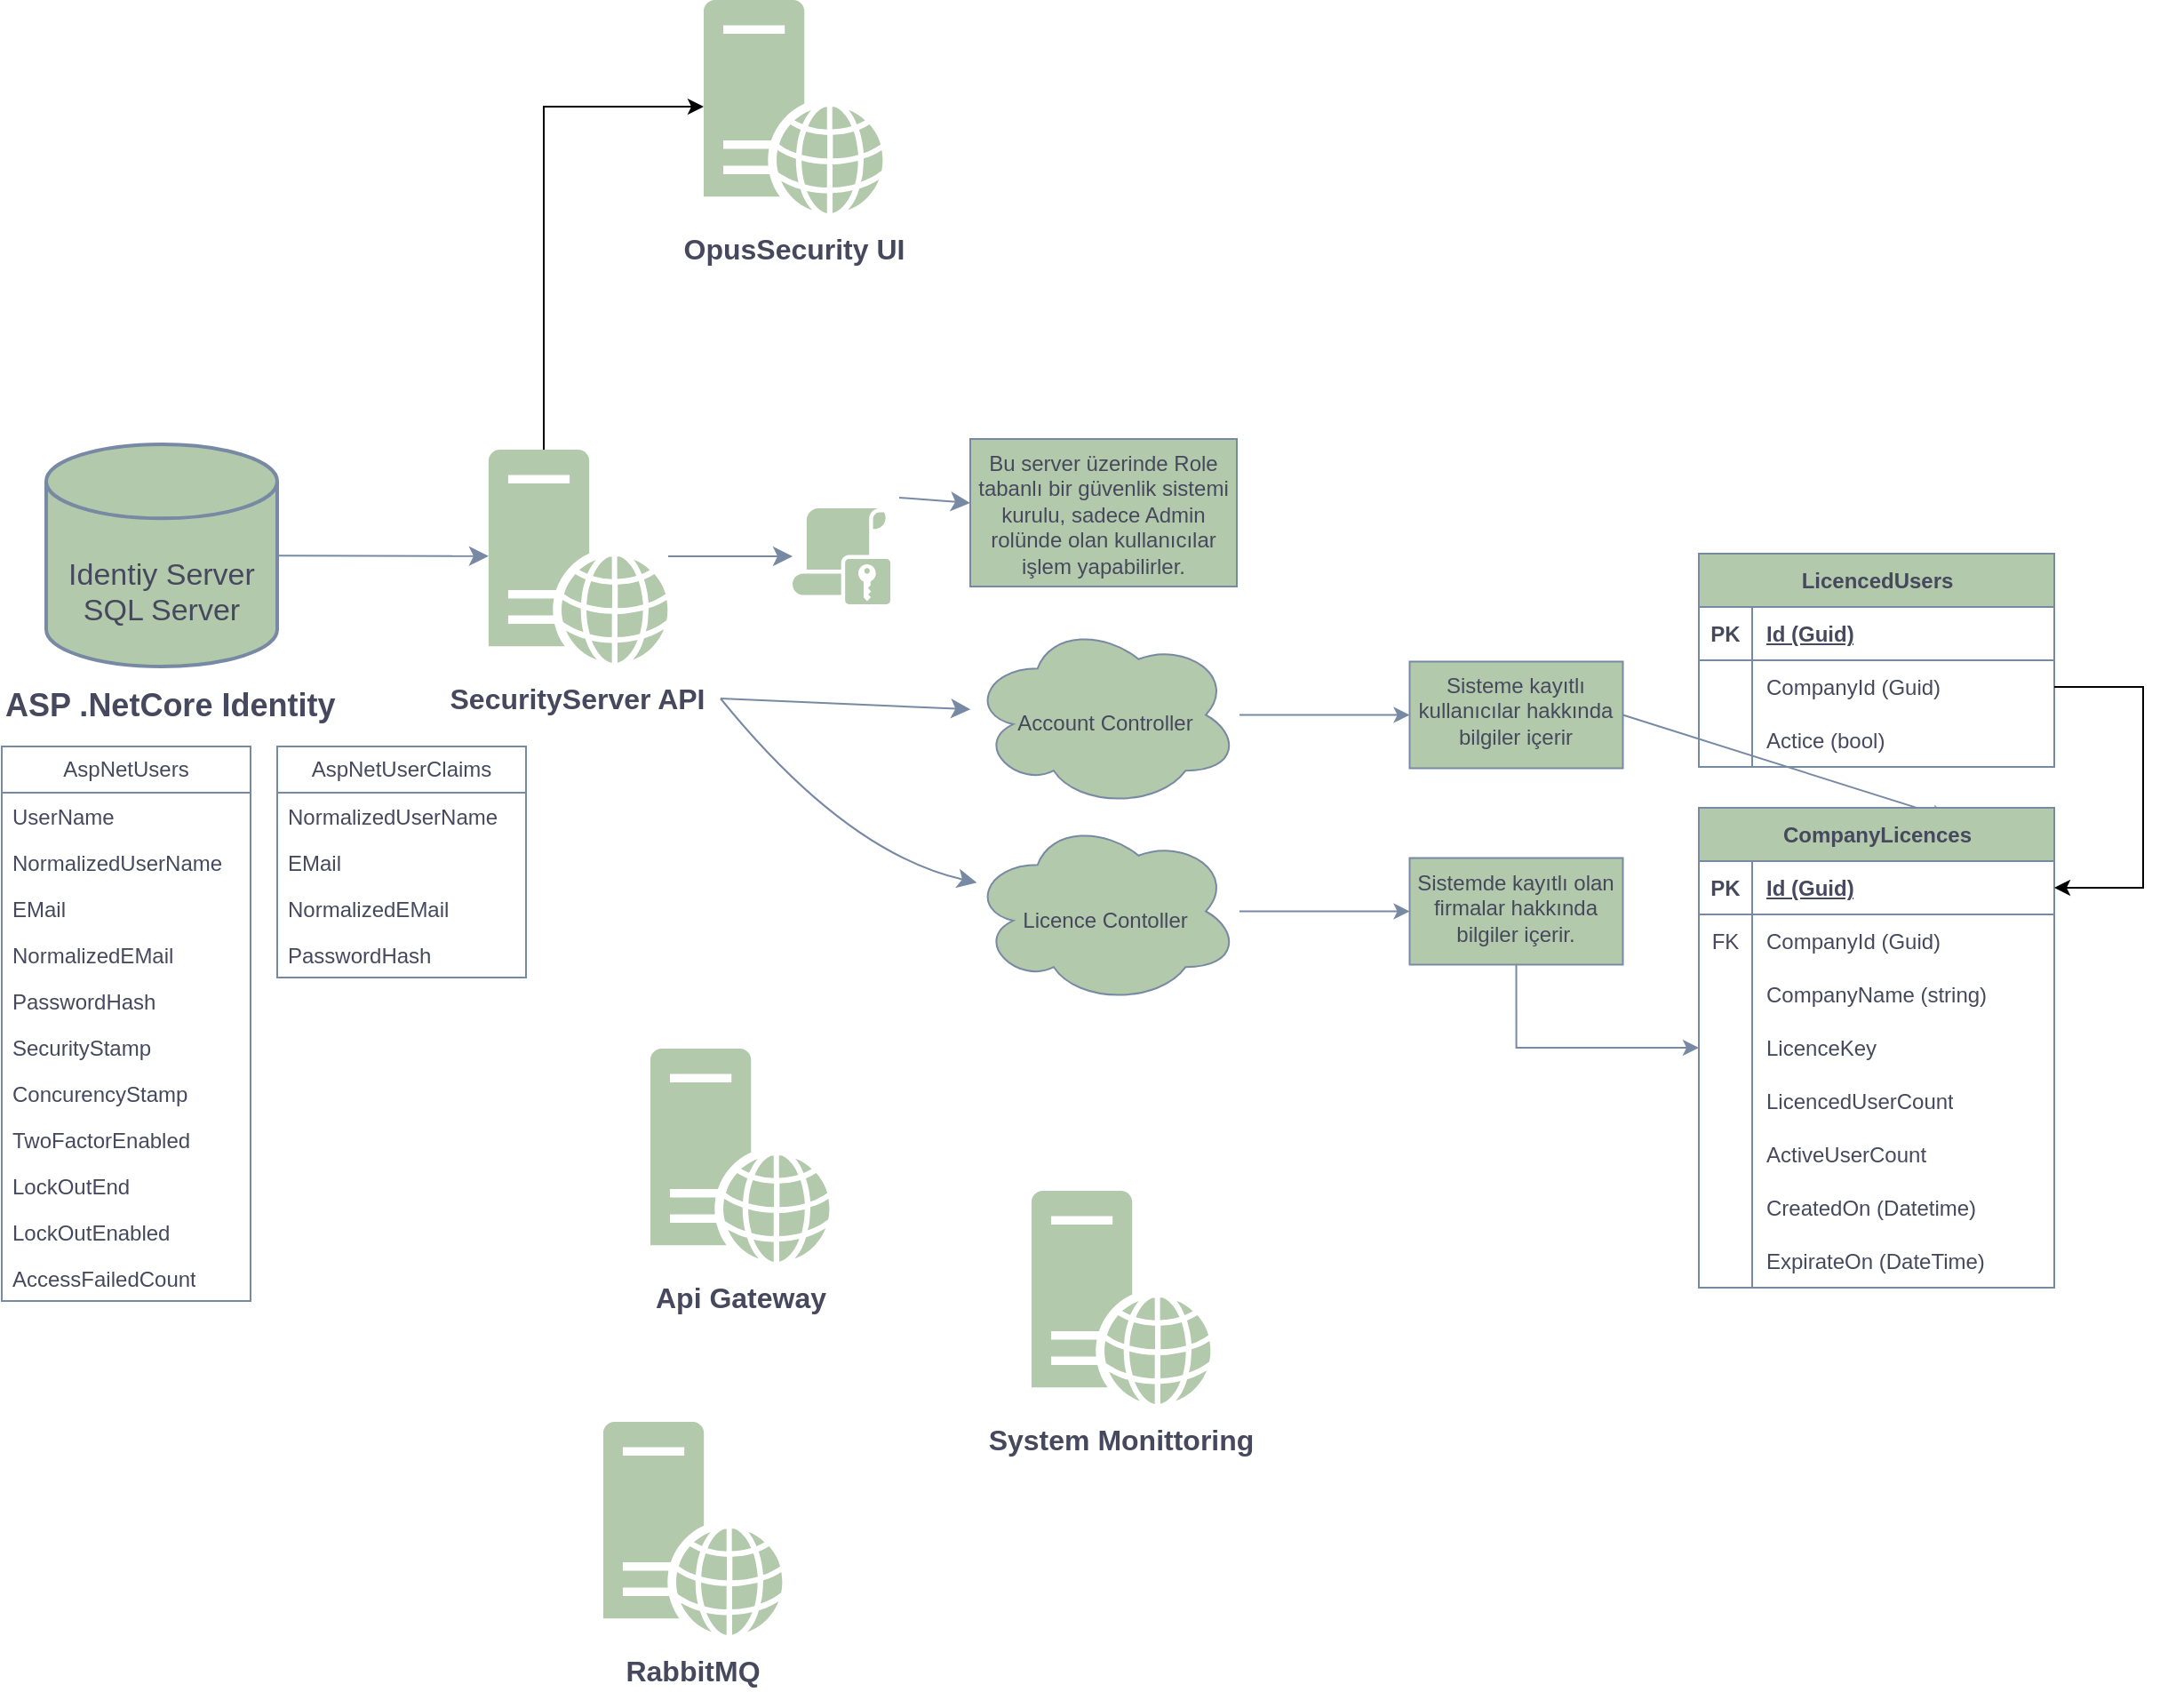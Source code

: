 <mxfile version="26.0.4">
  <diagram name="Sayfa -1" id="5Zbbx2BPK9jqPJLS6lxO">
    <mxGraphModel dx="1434" dy="2010" grid="1" gridSize="10" guides="1" tooltips="1" connect="1" arrows="1" fold="1" page="1" pageScale="1" pageWidth="827" pageHeight="1169" math="0" shadow="0">
      <root>
        <mxCell id="0" />
        <mxCell id="1" parent="0" />
        <mxCell id="hP1GzOpWX54t1LxgX-P7-6" value="" style="edgeStyle=none;curved=1;rounded=0;orthogonalLoop=1;jettySize=auto;html=1;fontSize=12;startSize=8;endSize=8;labelBackgroundColor=none;strokeColor=#788AA3;fontColor=default;" parent="1" source="fOJEi9X9eDxiZ1ezhO8r-1" target="hP1GzOpWX54t1LxgX-P7-5" edge="1">
          <mxGeometry relative="1" as="geometry" />
        </mxCell>
        <mxCell id="fOJEi9X9eDxiZ1ezhO8r-1" value="&lt;div&gt;&lt;br&gt;&lt;/div&gt;&lt;div&gt;&lt;br&gt;&lt;/div&gt;Identiy Server&lt;div&gt;SQL Server&lt;/div&gt;" style="strokeWidth=2;html=1;shape=mxgraph.flowchart.database;whiteSpace=wrap;autosize=0;fontSize=17;horizontal=1;align=center;labelPosition=center;verticalLabelPosition=middle;verticalAlign=middle;movableLabel=1;labelBackgroundColor=none;fillColor=#B2C9AB;strokeColor=#788AA3;fontColor=#46495D;" parent="1" vertex="1">
          <mxGeometry x="50" y="30" width="130" height="125" as="geometry" />
        </mxCell>
        <mxCell id="fOJEi9X9eDxiZ1ezhO8r-2" value="&lt;h1 style=&quot;margin-top: 0px;&quot;&gt;ASP .NetCore Identity&lt;/h1&gt;&lt;p&gt;&lt;br&gt;&lt;/p&gt;" style="text;html=1;whiteSpace=wrap;overflow=hidden;rounded=0;fontSize=9;labelBackgroundColor=none;fontColor=#46495D;" parent="1" vertex="1">
          <mxGeometry x="25" y="160" width="205" height="30" as="geometry" />
        </mxCell>
        <mxCell id="fOJEi9X9eDxiZ1ezhO8r-21" value="AspNetUsers" style="swimlane;fontStyle=0;childLayout=stackLayout;horizontal=1;startSize=26;fillColor=none;horizontalStack=0;resizeParent=1;resizeParentMax=0;resizeLast=0;collapsible=1;marginBottom=0;whiteSpace=wrap;html=1;comic=0;labelBackgroundColor=none;strokeColor=#788AA3;fontColor=#46495D;" parent="1" vertex="1">
          <mxGeometry x="25" y="200" width="140" height="312" as="geometry" />
        </mxCell>
        <mxCell id="fOJEi9X9eDxiZ1ezhO8r-22" value="UserName" style="text;strokeColor=none;fillColor=none;align=left;verticalAlign=top;spacingLeft=4;spacingRight=4;overflow=hidden;rotatable=0;points=[[0,0.5],[1,0.5]];portConstraint=eastwest;whiteSpace=wrap;html=1;labelBackgroundColor=none;fontColor=#46495D;" parent="fOJEi9X9eDxiZ1ezhO8r-21" vertex="1">
          <mxGeometry y="26" width="140" height="26" as="geometry" />
        </mxCell>
        <mxCell id="fOJEi9X9eDxiZ1ezhO8r-23" value="NormalizedUserName" style="text;strokeColor=none;fillColor=none;align=left;verticalAlign=top;spacingLeft=4;spacingRight=4;overflow=hidden;rotatable=0;points=[[0,0.5],[1,0.5]];portConstraint=eastwest;whiteSpace=wrap;html=1;labelBackgroundColor=none;fontColor=#46495D;" parent="fOJEi9X9eDxiZ1ezhO8r-21" vertex="1">
          <mxGeometry y="52" width="140" height="26" as="geometry" />
        </mxCell>
        <mxCell id="fOJEi9X9eDxiZ1ezhO8r-24" value="EMail" style="text;strokeColor=none;fillColor=none;align=left;verticalAlign=top;spacingLeft=4;spacingRight=4;overflow=hidden;rotatable=0;points=[[0,0.5],[1,0.5]];portConstraint=eastwest;whiteSpace=wrap;html=1;labelBackgroundColor=none;fontColor=#46495D;" parent="fOJEi9X9eDxiZ1ezhO8r-21" vertex="1">
          <mxGeometry y="78" width="140" height="26" as="geometry" />
        </mxCell>
        <mxCell id="fOJEi9X9eDxiZ1ezhO8r-28" value="NormalizedEMail" style="text;strokeColor=none;fillColor=none;align=left;verticalAlign=top;spacingLeft=4;spacingRight=4;overflow=hidden;rotatable=0;points=[[0,0.5],[1,0.5]];portConstraint=eastwest;whiteSpace=wrap;html=1;labelBackgroundColor=none;fontColor=#46495D;" parent="fOJEi9X9eDxiZ1ezhO8r-21" vertex="1">
          <mxGeometry y="104" width="140" height="26" as="geometry" />
        </mxCell>
        <mxCell id="fOJEi9X9eDxiZ1ezhO8r-27" value="PasswordHash" style="text;strokeColor=none;fillColor=none;align=left;verticalAlign=top;spacingLeft=4;spacingRight=4;overflow=hidden;rotatable=0;points=[[0,0.5],[1,0.5]];portConstraint=eastwest;whiteSpace=wrap;html=1;labelBackgroundColor=none;fontColor=#46495D;" parent="fOJEi9X9eDxiZ1ezhO8r-21" vertex="1">
          <mxGeometry y="130" width="140" height="26" as="geometry" />
        </mxCell>
        <mxCell id="fOJEi9X9eDxiZ1ezhO8r-26" value="SecurityStamp" style="text;strokeColor=none;fillColor=none;align=left;verticalAlign=top;spacingLeft=4;spacingRight=4;overflow=hidden;rotatable=0;points=[[0,0.5],[1,0.5]];portConstraint=eastwest;whiteSpace=wrap;html=1;labelBackgroundColor=none;fontColor=#46495D;" parent="fOJEi9X9eDxiZ1ezhO8r-21" vertex="1">
          <mxGeometry y="156" width="140" height="26" as="geometry" />
        </mxCell>
        <mxCell id="fOJEi9X9eDxiZ1ezhO8r-25" value="ConcurencyStamp" style="text;strokeColor=none;fillColor=none;align=left;verticalAlign=top;spacingLeft=4;spacingRight=4;overflow=hidden;rotatable=0;points=[[0,0.5],[1,0.5]];portConstraint=eastwest;whiteSpace=wrap;html=1;labelBackgroundColor=none;fontColor=#46495D;" parent="fOJEi9X9eDxiZ1ezhO8r-21" vertex="1">
          <mxGeometry y="182" width="140" height="26" as="geometry" />
        </mxCell>
        <mxCell id="fOJEi9X9eDxiZ1ezhO8r-29" value="TwoFactorEnabled" style="text;strokeColor=none;fillColor=none;align=left;verticalAlign=top;spacingLeft=4;spacingRight=4;overflow=hidden;rotatable=0;points=[[0,0.5],[1,0.5]];portConstraint=eastwest;whiteSpace=wrap;html=1;labelBackgroundColor=none;fontColor=#46495D;" parent="fOJEi9X9eDxiZ1ezhO8r-21" vertex="1">
          <mxGeometry y="208" width="140" height="26" as="geometry" />
        </mxCell>
        <mxCell id="fOJEi9X9eDxiZ1ezhO8r-30" value="LockOutEnd" style="text;strokeColor=none;fillColor=none;align=left;verticalAlign=top;spacingLeft=4;spacingRight=4;overflow=hidden;rotatable=0;points=[[0,0.5],[1,0.5]];portConstraint=eastwest;whiteSpace=wrap;html=1;labelBackgroundColor=none;fontColor=#46495D;" parent="fOJEi9X9eDxiZ1ezhO8r-21" vertex="1">
          <mxGeometry y="234" width="140" height="26" as="geometry" />
        </mxCell>
        <mxCell id="fOJEi9X9eDxiZ1ezhO8r-31" value="LockOutEnabled" style="text;strokeColor=none;fillColor=none;align=left;verticalAlign=top;spacingLeft=4;spacingRight=4;overflow=hidden;rotatable=0;points=[[0,0.5],[1,0.5]];portConstraint=eastwest;whiteSpace=wrap;html=1;labelBackgroundColor=none;fontColor=#46495D;" parent="fOJEi9X9eDxiZ1ezhO8r-21" vertex="1">
          <mxGeometry y="260" width="140" height="26" as="geometry" />
        </mxCell>
        <mxCell id="fOJEi9X9eDxiZ1ezhO8r-32" value="AccessFailedCount" style="text;strokeColor=none;fillColor=none;align=left;verticalAlign=top;spacingLeft=4;spacingRight=4;overflow=hidden;rotatable=0;points=[[0,0.5],[1,0.5]];portConstraint=eastwest;whiteSpace=wrap;html=1;labelBackgroundColor=none;fontColor=#46495D;" parent="fOJEi9X9eDxiZ1ezhO8r-21" vertex="1">
          <mxGeometry y="286" width="140" height="26" as="geometry" />
        </mxCell>
        <mxCell id="fOJEi9X9eDxiZ1ezhO8r-33" value="AspNetUserClaims" style="swimlane;fontStyle=0;childLayout=stackLayout;horizontal=1;startSize=26;fillColor=none;horizontalStack=0;resizeParent=1;resizeParentMax=0;resizeLast=0;collapsible=1;marginBottom=0;whiteSpace=wrap;html=1;comic=0;labelBackgroundColor=none;strokeColor=#788AA3;fontColor=#46495D;" parent="1" vertex="1">
          <mxGeometry x="180" y="200" width="140" height="130" as="geometry" />
        </mxCell>
        <mxCell id="fOJEi9X9eDxiZ1ezhO8r-35" value="NormalizedUserName" style="text;strokeColor=none;fillColor=none;align=left;verticalAlign=top;spacingLeft=4;spacingRight=4;overflow=hidden;rotatable=0;points=[[0,0.5],[1,0.5]];portConstraint=eastwest;whiteSpace=wrap;html=1;labelBackgroundColor=none;fontColor=#46495D;" parent="fOJEi9X9eDxiZ1ezhO8r-33" vertex="1">
          <mxGeometry y="26" width="140" height="26" as="geometry" />
        </mxCell>
        <mxCell id="fOJEi9X9eDxiZ1ezhO8r-36" value="EMail" style="text;strokeColor=none;fillColor=none;align=left;verticalAlign=top;spacingLeft=4;spacingRight=4;overflow=hidden;rotatable=0;points=[[0,0.5],[1,0.5]];portConstraint=eastwest;whiteSpace=wrap;html=1;labelBackgroundColor=none;fontColor=#46495D;" parent="fOJEi9X9eDxiZ1ezhO8r-33" vertex="1">
          <mxGeometry y="52" width="140" height="26" as="geometry" />
        </mxCell>
        <mxCell id="fOJEi9X9eDxiZ1ezhO8r-37" value="NormalizedEMail" style="text;strokeColor=none;fillColor=none;align=left;verticalAlign=top;spacingLeft=4;spacingRight=4;overflow=hidden;rotatable=0;points=[[0,0.5],[1,0.5]];portConstraint=eastwest;whiteSpace=wrap;html=1;labelBackgroundColor=none;fontColor=#46495D;" parent="fOJEi9X9eDxiZ1ezhO8r-33" vertex="1">
          <mxGeometry y="78" width="140" height="26" as="geometry" />
        </mxCell>
        <mxCell id="fOJEi9X9eDxiZ1ezhO8r-38" value="PasswordHash" style="text;strokeColor=none;fillColor=none;align=left;verticalAlign=top;spacingLeft=4;spacingRight=4;overflow=hidden;rotatable=0;points=[[0,0.5],[1,0.5]];portConstraint=eastwest;whiteSpace=wrap;html=1;labelBackgroundColor=none;fontColor=#46495D;" parent="fOJEi9X9eDxiZ1ezhO8r-33" vertex="1">
          <mxGeometry y="104" width="140" height="26" as="geometry" />
        </mxCell>
        <mxCell id="hP1GzOpWX54t1LxgX-P7-10" value="" style="edgeStyle=none;curved=1;rounded=0;orthogonalLoop=1;jettySize=auto;html=1;fontSize=12;startSize=8;endSize=8;labelBackgroundColor=none;strokeColor=#788AA3;fontColor=default;" parent="1" source="hP1GzOpWX54t1LxgX-P7-5" target="hP1GzOpWX54t1LxgX-P7-7" edge="1">
          <mxGeometry relative="1" as="geometry" />
        </mxCell>
        <mxCell id="hP1GzOpWX54t1LxgX-P7-9" value="" style="edgeStyle=none;curved=1;rounded=0;orthogonalLoop=1;jettySize=auto;html=1;fontSize=12;startSize=8;endSize=8;labelBackgroundColor=none;strokeColor=#788AA3;fontColor=default;" parent="1" target="hP1GzOpWX54t1LxgX-P7-8" edge="1">
          <mxGeometry relative="1" as="geometry">
            <mxPoint x="530" y="60" as="sourcePoint" />
          </mxGeometry>
        </mxCell>
        <mxCell id="hP1GzOpWX54t1LxgX-P7-7" value="" style="sketch=0;pointerEvents=1;shadow=0;dashed=0;html=1;strokeColor=none;fillColor=#B2C9AB;labelPosition=center;verticalLabelPosition=bottom;verticalAlign=top;outlineConnect=0;align=center;shape=mxgraph.office.security.role_assignment_policy;labelBackgroundColor=none;fontColor=#46495D;" parent="1" vertex="1">
          <mxGeometry x="470" y="66" width="55" height="54" as="geometry" />
        </mxCell>
        <mxCell id="hP1GzOpWX54t1LxgX-P7-8" value="Bu server üzerinde Role tabanlı bir güvenlik sistemi kurulu, sadece Admin rolünde olan kullanıcılar işlem yapabilirler." style="whiteSpace=wrap;html=1;verticalAlign=top;fillColor=#B2C9AB;strokeColor=#788AA3;sketch=0;pointerEvents=1;shadow=0;dashed=0;fontColor=#46495D;labelBackgroundColor=none;" parent="1" vertex="1">
          <mxGeometry x="570" y="27" width="150" height="83" as="geometry" />
        </mxCell>
        <mxCell id="hP1GzOpWX54t1LxgX-P7-16" value="" style="edgeStyle=none;curved=1;rounded=0;orthogonalLoop=1;jettySize=auto;html=1;fontSize=12;startSize=8;endSize=8;labelBackgroundColor=none;strokeColor=#788AA3;fontColor=default;exitX=1;exitY=0.5;exitDx=0;exitDy=0;" parent="1" source="hP1GzOpWX54t1LxgX-P7-3" target="hP1GzOpWX54t1LxgX-P7-15" edge="1">
          <mxGeometry relative="1" as="geometry">
            <mxPoint x="490" y="170" as="sourcePoint" />
          </mxGeometry>
        </mxCell>
        <mxCell id="hP1GzOpWX54t1LxgX-P7-20" value="" style="edgeStyle=none;curved=1;rounded=0;orthogonalLoop=1;jettySize=auto;html=1;fontSize=12;startSize=8;endSize=8;labelBackgroundColor=none;strokeColor=#788AA3;fontColor=default;exitX=1;exitY=0.5;exitDx=0;exitDy=0;" parent="1" source="hP1GzOpWX54t1LxgX-P7-3" target="hP1GzOpWX54t1LxgX-P7-19" edge="1">
          <mxGeometry relative="1" as="geometry">
            <mxPoint x="440" y="173" as="sourcePoint" />
            <Array as="points">
              <mxPoint x="500" y="260" />
            </Array>
          </mxGeometry>
        </mxCell>
        <mxCell id="uRNl7526oM0_Bbqot5sI-8" value="" style="edgeStyle=orthogonalEdgeStyle;rounded=0;orthogonalLoop=1;jettySize=auto;html=1;labelBackgroundColor=none;strokeColor=#788AA3;fontColor=default;" parent="1" source="hP1GzOpWX54t1LxgX-P7-15" target="uRNl7526oM0_Bbqot5sI-7" edge="1">
          <mxGeometry relative="1" as="geometry" />
        </mxCell>
        <mxCell id="hP1GzOpWX54t1LxgX-P7-15" value="&lt;div&gt;&lt;br&gt;&lt;/div&gt;&lt;div&gt;&lt;br&gt;&lt;/div&gt;&lt;div&gt;&lt;br&gt;&lt;/div&gt;&lt;div&gt;Account Controller&lt;/div&gt;" style="ellipse;shape=cloud;whiteSpace=wrap;html=1;verticalAlign=top;fillColor=#B2C9AB;strokeColor=#788AA3;sketch=0;pointerEvents=1;shadow=0;dashed=0;labelBackgroundColor=none;fontColor=#46495D;" parent="1" vertex="1">
          <mxGeometry x="570" y="130" width="151.5" height="104.5" as="geometry" />
        </mxCell>
        <mxCell id="uRNl7526oM0_Bbqot5sI-23" value="" style="edgeStyle=orthogonalEdgeStyle;rounded=0;orthogonalLoop=1;jettySize=auto;html=1;labelBackgroundColor=none;strokeColor=#788AA3;fontColor=default;" parent="1" source="hP1GzOpWX54t1LxgX-P7-19" target="uRNl7526oM0_Bbqot5sI-22" edge="1">
          <mxGeometry relative="1" as="geometry" />
        </mxCell>
        <mxCell id="hP1GzOpWX54t1LxgX-P7-19" value="&lt;div&gt;&lt;br&gt;&lt;/div&gt;&lt;div&gt;&lt;br&gt;&lt;/div&gt;&lt;div&gt;&lt;br&gt;&lt;/div&gt;&lt;div&gt;Licence Contoller&lt;/div&gt;" style="ellipse;shape=cloud;whiteSpace=wrap;html=1;verticalAlign=top;fillColor=#B2C9AB;strokeColor=#788AA3;sketch=0;pointerEvents=1;shadow=0;dashed=0;labelBackgroundColor=none;fontColor=#46495D;" parent="1" vertex="1">
          <mxGeometry x="570" y="240.5" width="151.5" height="104.5" as="geometry" />
        </mxCell>
        <mxCell id="uRNl7526oM0_Bbqot5sI-7" value="Sisteme kayıtlı kullanıcılar hakkında bilgiler içerir" style="whiteSpace=wrap;html=1;verticalAlign=top;fillColor=#B2C9AB;strokeColor=#788AA3;fontColor=#46495D;sketch=0;pointerEvents=1;shadow=0;dashed=0;labelBackgroundColor=none;" parent="1" vertex="1">
          <mxGeometry x="817.25" y="152.25" width="120" height="60" as="geometry" />
        </mxCell>
        <mxCell id="uRNl7526oM0_Bbqot5sI-103" style="edgeStyle=orthogonalEdgeStyle;rounded=0;orthogonalLoop=1;jettySize=auto;html=1;entryX=0;entryY=0.5;entryDx=0;entryDy=0;strokeColor=#788AA3;fontColor=#46495D;fillColor=#B2C9AB;exitX=0.5;exitY=1;exitDx=0;exitDy=0;" parent="1" source="uRNl7526oM0_Bbqot5sI-22" target="uRNl7526oM0_Bbqot5sI-90" edge="1">
          <mxGeometry relative="1" as="geometry" />
        </mxCell>
        <mxCell id="uRNl7526oM0_Bbqot5sI-22" value="Sistemde kayıtlı olan firmalar hakkında bilgiler içerir." style="whiteSpace=wrap;html=1;verticalAlign=top;fillColor=#B2C9AB;strokeColor=#788AA3;fontColor=#46495D;sketch=0;pointerEvents=1;shadow=0;dashed=0;labelBackgroundColor=none;" parent="1" vertex="1">
          <mxGeometry x="817.25" y="262.75" width="120" height="60" as="geometry" />
        </mxCell>
        <mxCell id="uRNl7526oM0_Bbqot5sI-48" value="LicencedUsers" style="shape=table;startSize=30;container=1;collapsible=1;childLayout=tableLayout;fixedRows=1;rowLines=0;fontStyle=1;align=center;resizeLast=1;html=1;labelBackgroundColor=none;fillColor=#B2C9AB;strokeColor=#788AA3;fontColor=#46495D;" parent="1" vertex="1">
          <mxGeometry x="980" y="91.5" width="200" height="120" as="geometry" />
        </mxCell>
        <mxCell id="uRNl7526oM0_Bbqot5sI-49" value="" style="shape=tableRow;horizontal=0;startSize=0;swimlaneHead=0;swimlaneBody=0;fillColor=none;collapsible=0;dropTarget=0;points=[[0,0.5],[1,0.5]];portConstraint=eastwest;top=0;left=0;right=0;bottom=1;labelBackgroundColor=none;strokeColor=#788AA3;fontColor=#46495D;" parent="uRNl7526oM0_Bbqot5sI-48" vertex="1">
          <mxGeometry y="30" width="200" height="30" as="geometry" />
        </mxCell>
        <mxCell id="uRNl7526oM0_Bbqot5sI-50" value="PK" style="shape=partialRectangle;connectable=0;fillColor=none;top=0;left=0;bottom=0;right=0;fontStyle=1;overflow=hidden;whiteSpace=wrap;html=1;labelBackgroundColor=none;strokeColor=#788AA3;fontColor=#46495D;" parent="uRNl7526oM0_Bbqot5sI-49" vertex="1">
          <mxGeometry width="30" height="30" as="geometry">
            <mxRectangle width="30" height="30" as="alternateBounds" />
          </mxGeometry>
        </mxCell>
        <mxCell id="uRNl7526oM0_Bbqot5sI-51" value="Id (Guid)" style="shape=partialRectangle;connectable=0;fillColor=none;top=0;left=0;bottom=0;right=0;align=left;spacingLeft=6;fontStyle=5;overflow=hidden;whiteSpace=wrap;html=1;labelBackgroundColor=none;strokeColor=#788AA3;fontColor=#46495D;" parent="uRNl7526oM0_Bbqot5sI-49" vertex="1">
          <mxGeometry x="30" width="170" height="30" as="geometry">
            <mxRectangle width="170" height="30" as="alternateBounds" />
          </mxGeometry>
        </mxCell>
        <mxCell id="uRNl7526oM0_Bbqot5sI-56" value="" style="shape=tableRow;horizontal=0;startSize=0;swimlaneHead=0;swimlaneBody=0;fillColor=none;collapsible=0;dropTarget=0;points=[[0,0.5],[1,0.5]];portConstraint=eastwest;top=0;left=0;right=0;bottom=0;labelBackgroundColor=none;strokeColor=#788AA3;fontColor=#46495D;" parent="uRNl7526oM0_Bbqot5sI-48" vertex="1">
          <mxGeometry y="60" width="200" height="30" as="geometry" />
        </mxCell>
        <mxCell id="uRNl7526oM0_Bbqot5sI-57" value="" style="shape=partialRectangle;connectable=0;fillColor=none;top=0;left=0;bottom=0;right=0;editable=1;overflow=hidden;whiteSpace=wrap;html=1;labelBackgroundColor=none;strokeColor=#788AA3;fontColor=#46495D;" parent="uRNl7526oM0_Bbqot5sI-56" vertex="1">
          <mxGeometry width="30" height="30" as="geometry">
            <mxRectangle width="30" height="30" as="alternateBounds" />
          </mxGeometry>
        </mxCell>
        <mxCell id="uRNl7526oM0_Bbqot5sI-58" value="CompanyId (Guid)" style="shape=partialRectangle;connectable=0;fillColor=none;top=0;left=0;bottom=0;right=0;align=left;spacingLeft=6;overflow=hidden;whiteSpace=wrap;html=1;labelBackgroundColor=none;strokeColor=#788AA3;fontColor=#46495D;" parent="uRNl7526oM0_Bbqot5sI-56" vertex="1">
          <mxGeometry x="30" width="170" height="30" as="geometry">
            <mxRectangle width="170" height="30" as="alternateBounds" />
          </mxGeometry>
        </mxCell>
        <mxCell id="uRNl7526oM0_Bbqot5sI-62" style="shape=tableRow;horizontal=0;startSize=0;swimlaneHead=0;swimlaneBody=0;fillColor=none;collapsible=0;dropTarget=0;points=[[0,0.5],[1,0.5]];portConstraint=eastwest;top=0;left=0;right=0;bottom=0;labelBackgroundColor=none;strokeColor=#788AA3;fontColor=#46495D;" parent="uRNl7526oM0_Bbqot5sI-48" vertex="1">
          <mxGeometry y="90" width="200" height="30" as="geometry" />
        </mxCell>
        <mxCell id="uRNl7526oM0_Bbqot5sI-63" style="shape=partialRectangle;connectable=0;fillColor=none;top=0;left=0;bottom=0;right=0;editable=1;overflow=hidden;whiteSpace=wrap;html=1;labelBackgroundColor=none;strokeColor=#788AA3;fontColor=#46495D;" parent="uRNl7526oM0_Bbqot5sI-62" vertex="1">
          <mxGeometry width="30" height="30" as="geometry">
            <mxRectangle width="30" height="30" as="alternateBounds" />
          </mxGeometry>
        </mxCell>
        <mxCell id="uRNl7526oM0_Bbqot5sI-64" value="Actice (bool)" style="shape=partialRectangle;connectable=0;fillColor=none;top=0;left=0;bottom=0;right=0;align=left;spacingLeft=6;overflow=hidden;whiteSpace=wrap;html=1;labelBackgroundColor=none;strokeColor=#788AA3;fontColor=#46495D;" parent="uRNl7526oM0_Bbqot5sI-62" vertex="1">
          <mxGeometry x="30" width="170" height="30" as="geometry">
            <mxRectangle width="170" height="30" as="alternateBounds" />
          </mxGeometry>
        </mxCell>
        <mxCell id="uRNl7526oM0_Bbqot5sI-78" value="" style="endArrow=classic;html=1;rounded=0;strokeColor=#788AA3;fontColor=default;fillColor=#B2C9AB;exitX=1;exitY=0.5;exitDx=0;exitDy=0;entryX=0.005;entryY=0.026;entryDx=0;entryDy=0;entryPerimeter=0;labelBackgroundColor=none;" parent="1" source="uRNl7526oM0_Bbqot5sI-7" target="uRNl7526oM0_Bbqot5sI-59" edge="1">
          <mxGeometry width="50" height="50" relative="1" as="geometry">
            <mxPoint x="1070" y="290" as="sourcePoint" />
            <mxPoint x="1120" y="240" as="targetPoint" />
          </mxGeometry>
        </mxCell>
        <mxCell id="uRNl7526oM0_Bbqot5sI-90" value="CompanyLicences" style="shape=table;startSize=30;container=1;collapsible=1;childLayout=tableLayout;fixedRows=1;rowLines=0;fontStyle=1;align=center;resizeLast=1;html=1;labelBackgroundColor=none;fillColor=#B2C9AB;strokeColor=#788AA3;fontColor=#46495D;" parent="1" vertex="1">
          <mxGeometry x="980" y="234.5" width="200" height="270" as="geometry" />
        </mxCell>
        <mxCell id="uRNl7526oM0_Bbqot5sI-91" value="" style="shape=tableRow;horizontal=0;startSize=0;swimlaneHead=0;swimlaneBody=0;fillColor=none;collapsible=0;dropTarget=0;points=[[0,0.5],[1,0.5]];portConstraint=eastwest;top=0;left=0;right=0;bottom=1;labelBackgroundColor=none;strokeColor=#788AA3;fontColor=#46495D;" parent="uRNl7526oM0_Bbqot5sI-90" vertex="1">
          <mxGeometry y="30" width="200" height="30" as="geometry" />
        </mxCell>
        <mxCell id="uRNl7526oM0_Bbqot5sI-92" value="PK" style="shape=partialRectangle;connectable=0;fillColor=none;top=0;left=0;bottom=0;right=0;fontStyle=1;overflow=hidden;whiteSpace=wrap;html=1;labelBackgroundColor=none;strokeColor=#788AA3;fontColor=#46495D;" parent="uRNl7526oM0_Bbqot5sI-91" vertex="1">
          <mxGeometry width="30" height="30" as="geometry">
            <mxRectangle width="30" height="30" as="alternateBounds" />
          </mxGeometry>
        </mxCell>
        <mxCell id="uRNl7526oM0_Bbqot5sI-93" value="Id (Guid)" style="shape=partialRectangle;connectable=0;fillColor=none;top=0;left=0;bottom=0;right=0;align=left;spacingLeft=6;fontStyle=5;overflow=hidden;whiteSpace=wrap;html=1;labelBackgroundColor=none;strokeColor=#788AA3;fontColor=#46495D;" parent="uRNl7526oM0_Bbqot5sI-91" vertex="1">
          <mxGeometry x="30" width="170" height="30" as="geometry">
            <mxRectangle width="170" height="30" as="alternateBounds" />
          </mxGeometry>
        </mxCell>
        <mxCell id="uRNl7526oM0_Bbqot5sI-94" value="" style="shape=tableRow;horizontal=0;startSize=0;swimlaneHead=0;swimlaneBody=0;fillColor=none;collapsible=0;dropTarget=0;points=[[0,0.5],[1,0.5]];portConstraint=eastwest;top=0;left=0;right=0;bottom=0;labelBackgroundColor=none;strokeColor=#788AA3;fontColor=#46495D;" parent="uRNl7526oM0_Bbqot5sI-90" vertex="1">
          <mxGeometry y="60" width="200" height="30" as="geometry" />
        </mxCell>
        <mxCell id="uRNl7526oM0_Bbqot5sI-95" value="FK" style="shape=partialRectangle;connectable=0;fillColor=none;top=0;left=0;bottom=0;right=0;editable=1;overflow=hidden;whiteSpace=wrap;html=1;labelBackgroundColor=none;strokeColor=#788AA3;fontColor=#46495D;" parent="uRNl7526oM0_Bbqot5sI-94" vertex="1">
          <mxGeometry width="30" height="30" as="geometry">
            <mxRectangle width="30" height="30" as="alternateBounds" />
          </mxGeometry>
        </mxCell>
        <mxCell id="uRNl7526oM0_Bbqot5sI-96" value="CompanyId (Guid)" style="shape=partialRectangle;connectable=0;fillColor=none;top=0;left=0;bottom=0;right=0;align=left;spacingLeft=6;overflow=hidden;whiteSpace=wrap;html=1;labelBackgroundColor=none;strokeColor=#788AA3;fontColor=#46495D;" parent="uRNl7526oM0_Bbqot5sI-94" vertex="1">
          <mxGeometry x="30" width="170" height="30" as="geometry">
            <mxRectangle width="170" height="30" as="alternateBounds" />
          </mxGeometry>
        </mxCell>
        <mxCell id="jmnvyv142HXtohrhZZ56-1" style="shape=tableRow;horizontal=0;startSize=0;swimlaneHead=0;swimlaneBody=0;fillColor=none;collapsible=0;dropTarget=0;points=[[0,0.5],[1,0.5]];portConstraint=eastwest;top=0;left=0;right=0;bottom=0;labelBackgroundColor=none;strokeColor=#788AA3;fontColor=#46495D;" vertex="1" parent="uRNl7526oM0_Bbqot5sI-90">
          <mxGeometry y="90" width="200" height="30" as="geometry" />
        </mxCell>
        <mxCell id="jmnvyv142HXtohrhZZ56-2" style="shape=partialRectangle;connectable=0;fillColor=none;top=0;left=0;bottom=0;right=0;editable=1;overflow=hidden;whiteSpace=wrap;html=1;labelBackgroundColor=none;strokeColor=#788AA3;fontColor=#46495D;" vertex="1" parent="jmnvyv142HXtohrhZZ56-1">
          <mxGeometry width="30" height="30" as="geometry">
            <mxRectangle width="30" height="30" as="alternateBounds" />
          </mxGeometry>
        </mxCell>
        <mxCell id="jmnvyv142HXtohrhZZ56-3" value="CompanyName (string)" style="shape=partialRectangle;connectable=0;fillColor=none;top=0;left=0;bottom=0;right=0;align=left;spacingLeft=6;overflow=hidden;whiteSpace=wrap;html=1;labelBackgroundColor=none;strokeColor=#788AA3;fontColor=#46495D;" vertex="1" parent="jmnvyv142HXtohrhZZ56-1">
          <mxGeometry x="30" width="170" height="30" as="geometry">
            <mxRectangle width="170" height="30" as="alternateBounds" />
          </mxGeometry>
        </mxCell>
        <mxCell id="uRNl7526oM0_Bbqot5sI-97" value="" style="shape=tableRow;horizontal=0;startSize=0;swimlaneHead=0;swimlaneBody=0;fillColor=none;collapsible=0;dropTarget=0;points=[[0,0.5],[1,0.5]];portConstraint=eastwest;top=0;left=0;right=0;bottom=0;labelBackgroundColor=none;strokeColor=#788AA3;fontColor=#46495D;" parent="uRNl7526oM0_Bbqot5sI-90" vertex="1">
          <mxGeometry y="120" width="200" height="30" as="geometry" />
        </mxCell>
        <mxCell id="uRNl7526oM0_Bbqot5sI-98" value="" style="shape=partialRectangle;connectable=0;fillColor=none;top=0;left=0;bottom=0;right=0;editable=1;overflow=hidden;whiteSpace=wrap;html=1;labelBackgroundColor=none;strokeColor=#788AA3;fontColor=#46495D;" parent="uRNl7526oM0_Bbqot5sI-97" vertex="1">
          <mxGeometry width="30" height="30" as="geometry">
            <mxRectangle width="30" height="30" as="alternateBounds" />
          </mxGeometry>
        </mxCell>
        <mxCell id="uRNl7526oM0_Bbqot5sI-99" value="LicenceKey" style="shape=partialRectangle;connectable=0;fillColor=none;top=0;left=0;bottom=0;right=0;align=left;spacingLeft=6;overflow=hidden;whiteSpace=wrap;html=1;labelBackgroundColor=none;strokeColor=#788AA3;fontColor=#46495D;" parent="uRNl7526oM0_Bbqot5sI-97" vertex="1">
          <mxGeometry x="30" width="170" height="30" as="geometry">
            <mxRectangle width="170" height="30" as="alternateBounds" />
          </mxGeometry>
        </mxCell>
        <mxCell id="uRNl7526oM0_Bbqot5sI-100" style="shape=tableRow;horizontal=0;startSize=0;swimlaneHead=0;swimlaneBody=0;fillColor=none;collapsible=0;dropTarget=0;points=[[0,0.5],[1,0.5]];portConstraint=eastwest;top=0;left=0;right=0;bottom=0;labelBackgroundColor=none;strokeColor=#788AA3;fontColor=#46495D;" parent="uRNl7526oM0_Bbqot5sI-90" vertex="1">
          <mxGeometry y="150" width="200" height="30" as="geometry" />
        </mxCell>
        <mxCell id="uRNl7526oM0_Bbqot5sI-101" style="shape=partialRectangle;connectable=0;fillColor=none;top=0;left=0;bottom=0;right=0;editable=1;overflow=hidden;whiteSpace=wrap;html=1;labelBackgroundColor=none;strokeColor=#788AA3;fontColor=#46495D;" parent="uRNl7526oM0_Bbqot5sI-100" vertex="1">
          <mxGeometry width="30" height="30" as="geometry">
            <mxRectangle width="30" height="30" as="alternateBounds" />
          </mxGeometry>
        </mxCell>
        <mxCell id="uRNl7526oM0_Bbqot5sI-102" value="LicencedUserCount" style="shape=partialRectangle;connectable=0;fillColor=none;top=0;left=0;bottom=0;right=0;align=left;spacingLeft=6;overflow=hidden;whiteSpace=wrap;html=1;labelBackgroundColor=none;strokeColor=#788AA3;fontColor=#46495D;" parent="uRNl7526oM0_Bbqot5sI-100" vertex="1">
          <mxGeometry x="30" width="170" height="30" as="geometry">
            <mxRectangle width="170" height="30" as="alternateBounds" />
          </mxGeometry>
        </mxCell>
        <mxCell id="uRNl7526oM0_Bbqot5sI-105" style="shape=tableRow;horizontal=0;startSize=0;swimlaneHead=0;swimlaneBody=0;fillColor=none;collapsible=0;dropTarget=0;points=[[0,0.5],[1,0.5]];portConstraint=eastwest;top=0;left=0;right=0;bottom=0;labelBackgroundColor=none;strokeColor=#788AA3;fontColor=#46495D;" parent="uRNl7526oM0_Bbqot5sI-90" vertex="1">
          <mxGeometry y="180" width="200" height="30" as="geometry" />
        </mxCell>
        <mxCell id="uRNl7526oM0_Bbqot5sI-106" style="shape=partialRectangle;connectable=0;fillColor=none;top=0;left=0;bottom=0;right=0;editable=1;overflow=hidden;whiteSpace=wrap;html=1;labelBackgroundColor=none;strokeColor=#788AA3;fontColor=#46495D;" parent="uRNl7526oM0_Bbqot5sI-105" vertex="1">
          <mxGeometry width="30" height="30" as="geometry">
            <mxRectangle width="30" height="30" as="alternateBounds" />
          </mxGeometry>
        </mxCell>
        <mxCell id="uRNl7526oM0_Bbqot5sI-107" value="ActiveUserCount" style="shape=partialRectangle;connectable=0;fillColor=none;top=0;left=0;bottom=0;right=0;align=left;spacingLeft=6;overflow=hidden;whiteSpace=wrap;html=1;labelBackgroundColor=none;strokeColor=#788AA3;fontColor=#46495D;" parent="uRNl7526oM0_Bbqot5sI-105" vertex="1">
          <mxGeometry x="30" width="170" height="30" as="geometry">
            <mxRectangle width="170" height="30" as="alternateBounds" />
          </mxGeometry>
        </mxCell>
        <mxCell id="uRNl7526oM0_Bbqot5sI-111" style="shape=tableRow;horizontal=0;startSize=0;swimlaneHead=0;swimlaneBody=0;fillColor=none;collapsible=0;dropTarget=0;points=[[0,0.5],[1,0.5]];portConstraint=eastwest;top=0;left=0;right=0;bottom=0;labelBackgroundColor=none;strokeColor=#788AA3;fontColor=#46495D;" parent="uRNl7526oM0_Bbqot5sI-90" vertex="1">
          <mxGeometry y="210" width="200" height="30" as="geometry" />
        </mxCell>
        <mxCell id="uRNl7526oM0_Bbqot5sI-112" style="shape=partialRectangle;connectable=0;fillColor=none;top=0;left=0;bottom=0;right=0;editable=1;overflow=hidden;whiteSpace=wrap;html=1;labelBackgroundColor=none;strokeColor=#788AA3;fontColor=#46495D;" parent="uRNl7526oM0_Bbqot5sI-111" vertex="1">
          <mxGeometry width="30" height="30" as="geometry">
            <mxRectangle width="30" height="30" as="alternateBounds" />
          </mxGeometry>
        </mxCell>
        <mxCell id="uRNl7526oM0_Bbqot5sI-113" value="CreatedOn (Datetime)" style="shape=partialRectangle;connectable=0;fillColor=none;top=0;left=0;bottom=0;right=0;align=left;spacingLeft=6;overflow=hidden;whiteSpace=wrap;html=1;labelBackgroundColor=none;strokeColor=#788AA3;fontColor=#46495D;" parent="uRNl7526oM0_Bbqot5sI-111" vertex="1">
          <mxGeometry x="30" width="170" height="30" as="geometry">
            <mxRectangle width="170" height="30" as="alternateBounds" />
          </mxGeometry>
        </mxCell>
        <mxCell id="uRNl7526oM0_Bbqot5sI-108" style="shape=tableRow;horizontal=0;startSize=0;swimlaneHead=0;swimlaneBody=0;fillColor=none;collapsible=0;dropTarget=0;points=[[0,0.5],[1,0.5]];portConstraint=eastwest;top=0;left=0;right=0;bottom=0;labelBackgroundColor=none;strokeColor=#788AA3;fontColor=#46495D;" parent="uRNl7526oM0_Bbqot5sI-90" vertex="1">
          <mxGeometry y="240" width="200" height="30" as="geometry" />
        </mxCell>
        <mxCell id="uRNl7526oM0_Bbqot5sI-109" style="shape=partialRectangle;connectable=0;fillColor=none;top=0;left=0;bottom=0;right=0;editable=1;overflow=hidden;whiteSpace=wrap;html=1;labelBackgroundColor=none;strokeColor=#788AA3;fontColor=#46495D;" parent="uRNl7526oM0_Bbqot5sI-108" vertex="1">
          <mxGeometry width="30" height="30" as="geometry">
            <mxRectangle width="30" height="30" as="alternateBounds" />
          </mxGeometry>
        </mxCell>
        <mxCell id="uRNl7526oM0_Bbqot5sI-110" value="ExpirateOn (DateTime)" style="shape=partialRectangle;connectable=0;fillColor=none;top=0;left=0;bottom=0;right=0;align=left;spacingLeft=6;overflow=hidden;whiteSpace=wrap;html=1;labelBackgroundColor=none;strokeColor=#788AA3;fontColor=#46495D;" parent="uRNl7526oM0_Bbqot5sI-108" vertex="1">
          <mxGeometry x="30" width="170" height="30" as="geometry">
            <mxRectangle width="170" height="30" as="alternateBounds" />
          </mxGeometry>
        </mxCell>
        <mxCell id="jmnvyv142HXtohrhZZ56-4" style="edgeStyle=orthogonalEdgeStyle;rounded=0;orthogonalLoop=1;jettySize=auto;html=1;entryX=1;entryY=0.5;entryDx=0;entryDy=0;" edge="1" parent="1" source="uRNl7526oM0_Bbqot5sI-56" target="uRNl7526oM0_Bbqot5sI-91">
          <mxGeometry relative="1" as="geometry">
            <Array as="points">
              <mxPoint x="1230" y="166.5" />
              <mxPoint x="1230" y="280" />
            </Array>
          </mxGeometry>
        </mxCell>
        <mxCell id="jmnvyv142HXtohrhZZ56-11" value="" style="group" vertex="1" connectable="0" parent="1">
          <mxGeometry x="359" y="580" width="110" height="160" as="geometry" />
        </mxCell>
        <mxCell id="jmnvyv142HXtohrhZZ56-9" value="" style="sketch=0;pointerEvents=1;shadow=0;dashed=0;html=1;strokeColor=none;fillColor=#B2C9AB;labelPosition=center;verticalLabelPosition=bottom;verticalAlign=top;outlineConnect=0;align=center;shape=mxgraph.office.servers.web_server;labelBackgroundColor=none;fontColor=#46495D;" vertex="1" parent="jmnvyv142HXtohrhZZ56-11">
          <mxGeometry x="4.47" width="101.05" height="120" as="geometry" />
        </mxCell>
        <mxCell id="jmnvyv142HXtohrhZZ56-10" value="RabbitMQ" style="text;strokeColor=none;fillColor=none;html=1;align=center;verticalAlign=middle;whiteSpace=wrap;rounded=0;fontSize=16;fontStyle=1;labelBackgroundColor=none;fontColor=#46495D;" vertex="1" parent="jmnvyv142HXtohrhZZ56-11">
          <mxGeometry y="120" width="110" height="40" as="geometry" />
        </mxCell>
        <mxCell id="jmnvyv142HXtohrhZZ56-12" value="" style="group" vertex="1" connectable="0" parent="1">
          <mxGeometry x="385.53" y="370" width="110" height="160" as="geometry" />
        </mxCell>
        <mxCell id="jmnvyv142HXtohrhZZ56-5" value="" style="sketch=0;pointerEvents=1;shadow=0;dashed=0;html=1;strokeColor=none;fillColor=#B2C9AB;labelPosition=center;verticalLabelPosition=bottom;verticalAlign=top;outlineConnect=0;align=center;shape=mxgraph.office.servers.web_server;labelBackgroundColor=none;fontColor=#46495D;" vertex="1" parent="jmnvyv142HXtohrhZZ56-12">
          <mxGeometry x="4.47" width="101.05" height="120" as="geometry" />
        </mxCell>
        <mxCell id="jmnvyv142HXtohrhZZ56-6" value="Api Gateway" style="text;strokeColor=none;fillColor=none;html=1;align=center;verticalAlign=middle;whiteSpace=wrap;rounded=0;fontSize=16;fontStyle=1;labelBackgroundColor=none;fontColor=#46495D;" vertex="1" parent="jmnvyv142HXtohrhZZ56-12">
          <mxGeometry y="120" width="110" height="40" as="geometry" />
        </mxCell>
        <mxCell id="jmnvyv142HXtohrhZZ56-13" value="" style="group" vertex="1" connectable="0" parent="1">
          <mxGeometry x="570" y="450" width="170" height="160" as="geometry" />
        </mxCell>
        <mxCell id="jmnvyv142HXtohrhZZ56-7" value="" style="sketch=0;pointerEvents=1;shadow=0;dashed=0;html=1;strokeColor=none;fillColor=#B2C9AB;labelPosition=center;verticalLabelPosition=bottom;verticalAlign=top;outlineConnect=0;align=center;shape=mxgraph.office.servers.web_server;labelBackgroundColor=none;fontColor=#46495D;" vertex="1" parent="jmnvyv142HXtohrhZZ56-13">
          <mxGeometry x="34.47" width="101.05" height="120" as="geometry" />
        </mxCell>
        <mxCell id="jmnvyv142HXtohrhZZ56-8" value="System Monittoring" style="text;strokeColor=none;fillColor=none;html=1;align=center;verticalAlign=middle;whiteSpace=wrap;rounded=0;fontSize=16;fontStyle=1;labelBackgroundColor=none;fontColor=#46495D;" vertex="1" parent="jmnvyv142HXtohrhZZ56-13">
          <mxGeometry y="120" width="170" height="40" as="geometry" />
        </mxCell>
        <mxCell id="jmnvyv142HXtohrhZZ56-17" value="" style="group" vertex="1" connectable="0" parent="1">
          <mxGeometry x="385.53" y="-220" width="170" height="160" as="geometry" />
        </mxCell>
        <mxCell id="jmnvyv142HXtohrhZZ56-18" value="" style="sketch=0;pointerEvents=1;shadow=0;dashed=0;html=1;strokeColor=none;fillColor=#B2C9AB;labelPosition=center;verticalLabelPosition=bottom;verticalAlign=top;outlineConnect=0;align=center;shape=mxgraph.office.servers.web_server;labelBackgroundColor=none;fontColor=#46495D;" vertex="1" parent="jmnvyv142HXtohrhZZ56-17">
          <mxGeometry x="34.47" width="101.05" height="120" as="geometry" />
        </mxCell>
        <mxCell id="jmnvyv142HXtohrhZZ56-19" value="OpusSecurity UI" style="text;strokeColor=none;fillColor=none;html=1;align=center;verticalAlign=middle;whiteSpace=wrap;rounded=0;fontSize=16;fontStyle=1;labelBackgroundColor=none;fontColor=#46495D;" vertex="1" parent="jmnvyv142HXtohrhZZ56-17">
          <mxGeometry y="120" width="170" height="40" as="geometry" />
        </mxCell>
        <mxCell id="jmnvyv142HXtohrhZZ56-21" value="" style="group" vertex="1" connectable="0" parent="1">
          <mxGeometry x="269.48" y="33" width="160" height="160" as="geometry" />
        </mxCell>
        <mxCell id="hP1GzOpWX54t1LxgX-P7-3" value="SecurityServer API" style="text;strokeColor=none;fillColor=none;html=1;align=center;verticalAlign=middle;whiteSpace=wrap;rounded=0;fontSize=16;fontStyle=1;labelBackgroundColor=none;fontColor=#46495D;" parent="jmnvyv142HXtohrhZZ56-21" vertex="1">
          <mxGeometry y="120" width="160" height="40" as="geometry" />
        </mxCell>
        <mxCell id="hP1GzOpWX54t1LxgX-P7-5" value="" style="sketch=0;pointerEvents=1;shadow=0;dashed=0;html=1;strokeColor=none;fillColor=#B2C9AB;labelPosition=center;verticalLabelPosition=bottom;verticalAlign=top;outlineConnect=0;align=center;shape=mxgraph.office.servers.web_server;labelBackgroundColor=none;fontColor=#46495D;" parent="jmnvyv142HXtohrhZZ56-21" vertex="1">
          <mxGeometry x="29.47" width="101.05" height="120" as="geometry" />
        </mxCell>
        <mxCell id="jmnvyv142HXtohrhZZ56-24" style="edgeStyle=orthogonalEdgeStyle;rounded=0;orthogonalLoop=1;jettySize=auto;html=1;" edge="1" parent="1" source="hP1GzOpWX54t1LxgX-P7-5" target="jmnvyv142HXtohrhZZ56-18">
          <mxGeometry relative="1" as="geometry">
            <Array as="points">
              <mxPoint x="330" y="-160" />
            </Array>
          </mxGeometry>
        </mxCell>
      </root>
    </mxGraphModel>
  </diagram>
</mxfile>
